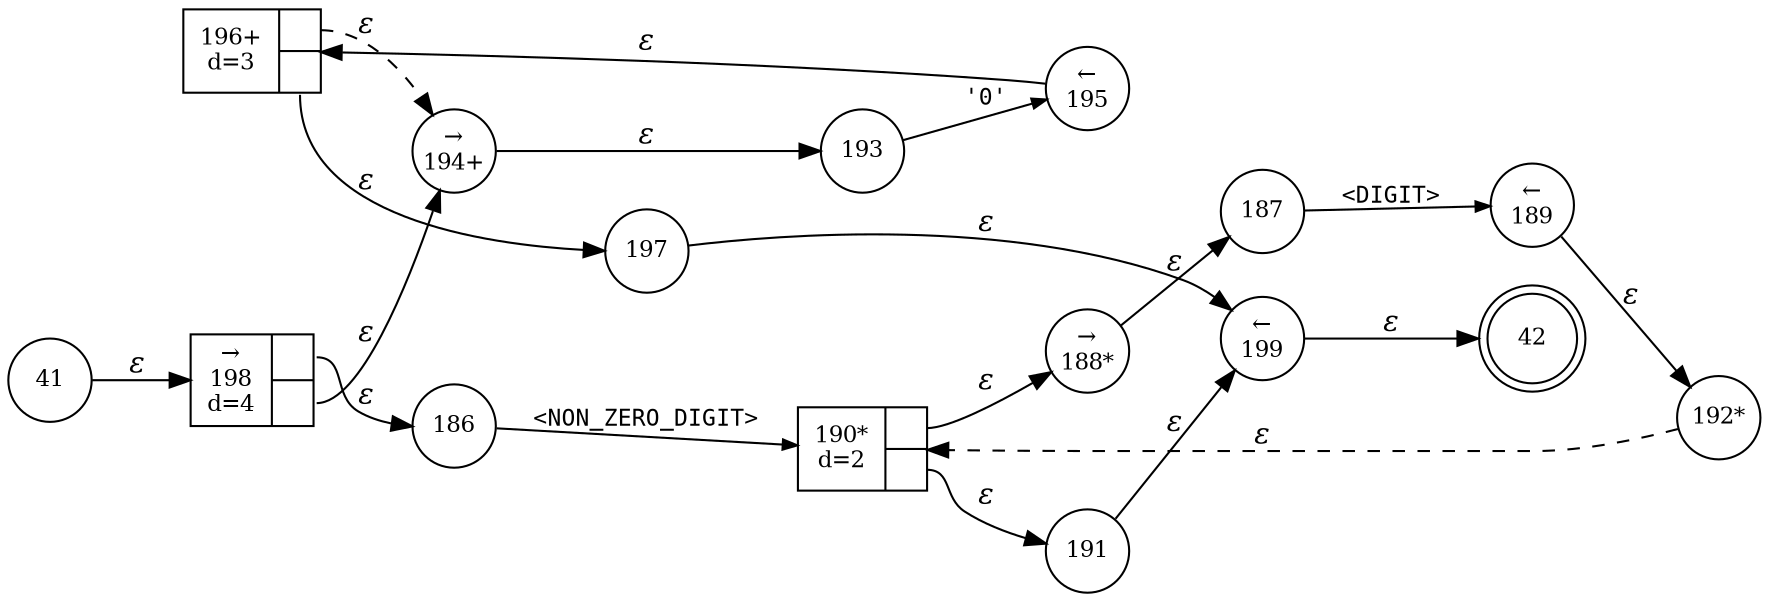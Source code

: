 digraph ATN {
rankdir=LR;
s42[fontsize=11, label="42", shape=doublecircle, fixedsize=true, width=.6];
s192[fontsize=11,label="192*", shape=circle, fixedsize=true, width=.55, peripheries=1];
s193[fontsize=11,label="193", shape=circle, fixedsize=true, width=.55, peripheries=1];
s194[fontsize=11,label="&rarr;\n194+", shape=circle, fixedsize=true, width=.55, peripheries=1];
s195[fontsize=11,label="&larr;\n195", shape=circle, fixedsize=true, width=.55, peripheries=1];
s196[fontsize=11,label="{196+\nd=3|{<p0>|<p1>}}", shape=record, fixedsize=false, peripheries=1];
s197[fontsize=11,label="197", shape=circle, fixedsize=true, width=.55, peripheries=1];
s198[fontsize=11,label="{&rarr;\n198\nd=4|{<p0>|<p1>}}", shape=record, fixedsize=false, peripheries=1];
s199[fontsize=11,label="&larr;\n199", shape=circle, fixedsize=true, width=.55, peripheries=1];
s41[fontsize=11,label="41", shape=circle, fixedsize=true, width=.55, peripheries=1];
s186[fontsize=11,label="186", shape=circle, fixedsize=true, width=.55, peripheries=1];
s187[fontsize=11,label="187", shape=circle, fixedsize=true, width=.55, peripheries=1];
s188[fontsize=11,label="&rarr;\n188*", shape=circle, fixedsize=true, width=.55, peripheries=1];
s189[fontsize=11,label="&larr;\n189", shape=circle, fixedsize=true, width=.55, peripheries=1];
s190[fontsize=11,label="{190*\nd=2|{<p0>|<p1>}}", shape=record, fixedsize=false, peripheries=1];
s191[fontsize=11,label="191", shape=circle, fixedsize=true, width=.55, peripheries=1];
s41 -> s198 [fontname="Times-Italic", label="&epsilon;"];
s198:p0 -> s186 [fontname="Times-Italic", label="&epsilon;"];
s198:p1 -> s194 [fontname="Times-Italic", label="&epsilon;"];
s186 -> s190 [fontsize=11, fontname="Courier", arrowsize=.7, label = "<NON_ZERO_DIGIT>", arrowhead = normal];
s194 -> s193 [fontname="Times-Italic", label="&epsilon;"];
s190:p0 -> s188 [fontname="Times-Italic", label="&epsilon;"];
s190:p1 -> s191 [fontname="Times-Italic", label="&epsilon;"];
s193 -> s195 [fontsize=11, fontname="Courier", arrowsize=.7, label = "'0'", arrowhead = normal];
s188 -> s187 [fontname="Times-Italic", label="&epsilon;"];
s191 -> s199 [fontname="Times-Italic", label="&epsilon;"];
s195 -> s196 [fontname="Times-Italic", label="&epsilon;"];
s187 -> s189 [fontsize=11, fontname="Courier", arrowsize=.7, label = "<DIGIT>", arrowhead = normal];
s199 -> s42 [fontname="Times-Italic", label="&epsilon;"];
s196:p0 -> s194 [fontname="Times-Italic", label="&epsilon;", style="dashed"];
s196:p1 -> s197 [fontname="Times-Italic", label="&epsilon;"];
s189 -> s192 [fontname="Times-Italic", label="&epsilon;"];
s197 -> s199 [fontname="Times-Italic", label="&epsilon;"];
s192 -> s190 [fontname="Times-Italic", label="&epsilon;", style="dashed"];
}